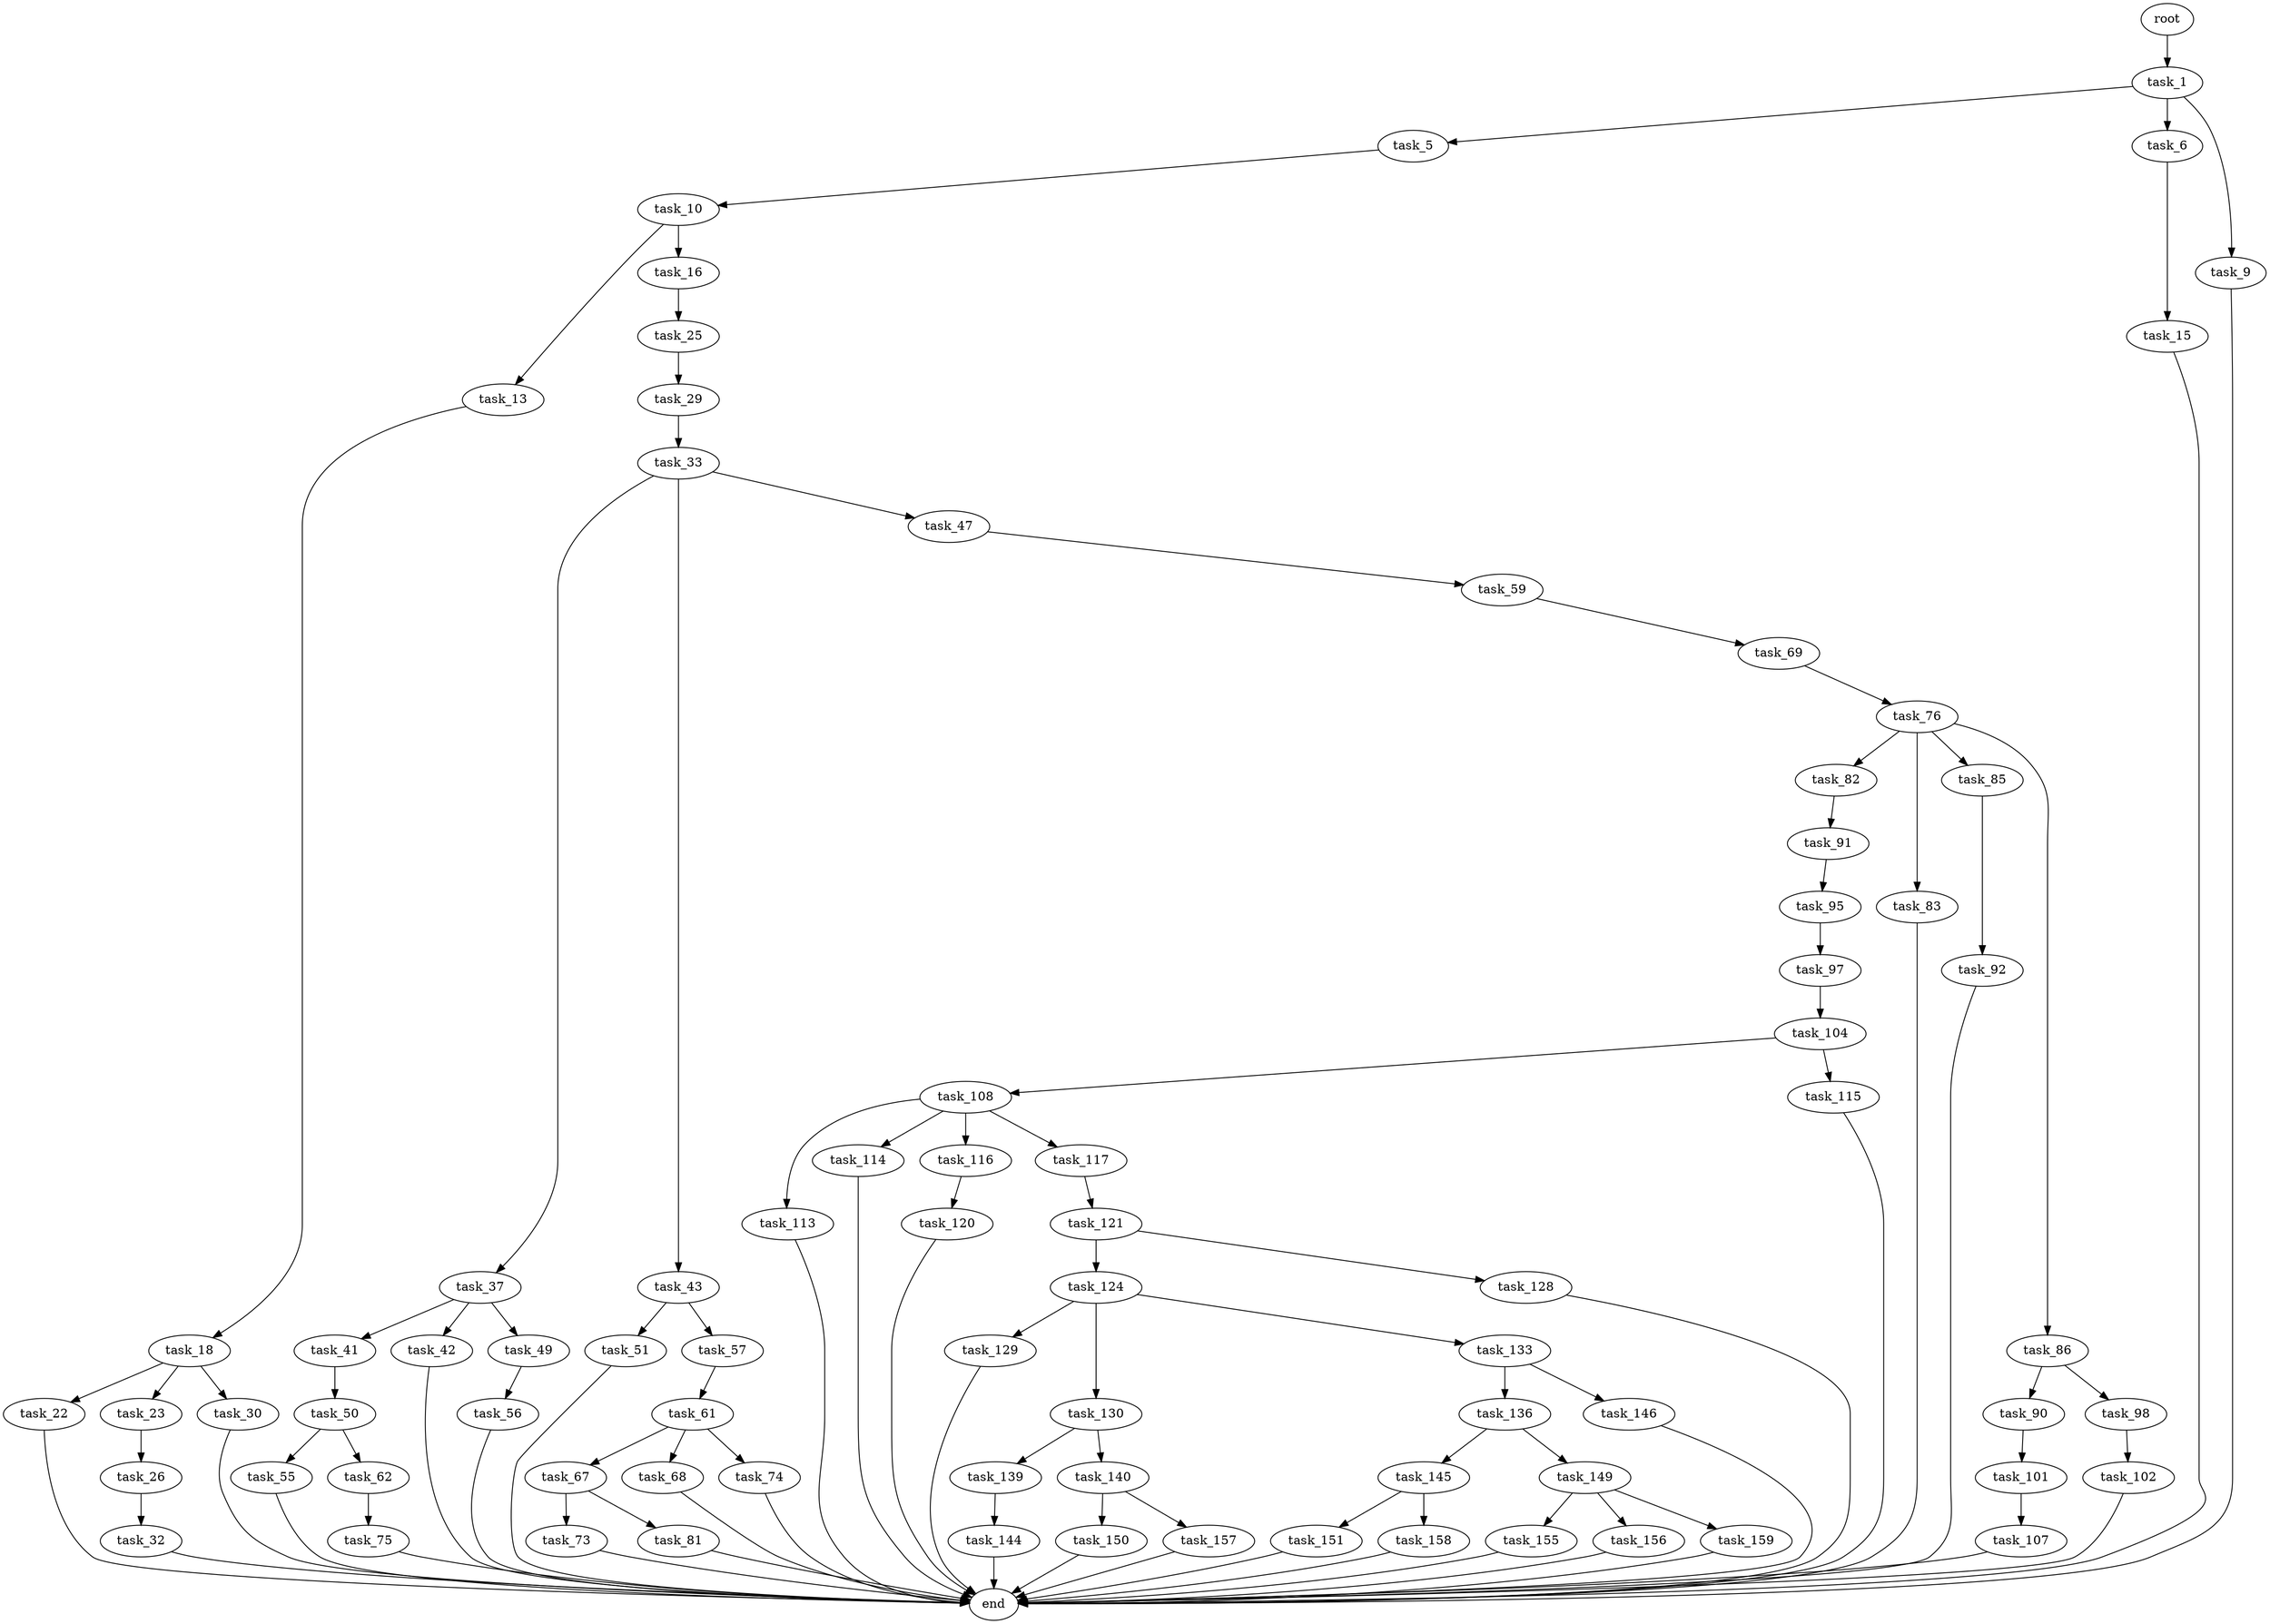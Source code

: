 digraph G {
  root [size="0.000000"];
  task_1 [size="134217728000.000000"];
  task_5 [size="17277593564.000000"];
  task_6 [size="782757789696.000000"];
  task_9 [size="134217728000.000000"];
  task_10 [size="1208169268.000000"];
  task_15 [size="452122614262.000000"];
  end [size="0.000000"];
  task_13 [size="231882585913.000000"];
  task_16 [size="156563101894.000000"];
  task_18 [size="1073741824000.000000"];
  task_25 [size="27243113712.000000"];
  task_22 [size="549755813888.000000"];
  task_23 [size="134217728000.000000"];
  task_30 [size="782757789696.000000"];
  task_26 [size="2069425494.000000"];
  task_29 [size="231928233984.000000"];
  task_32 [size="81564782561.000000"];
  task_33 [size="1073741824000.000000"];
  task_37 [size="68719476736.000000"];
  task_43 [size="231928233984.000000"];
  task_47 [size="28339450144.000000"];
  task_41 [size="134217728000.000000"];
  task_42 [size="490008848501.000000"];
  task_49 [size="549755813888.000000"];
  task_50 [size="231928233984.000000"];
  task_51 [size="337790795868.000000"];
  task_57 [size="142003383084.000000"];
  task_59 [size="43085588898.000000"];
  task_56 [size="34452496526.000000"];
  task_55 [size="368293445632.000000"];
  task_62 [size="368293445632.000000"];
  task_61 [size="19447427505.000000"];
  task_69 [size="1057158460.000000"];
  task_67 [size="153514052016.000000"];
  task_68 [size="1515270153.000000"];
  task_74 [size="1073741824000.000000"];
  task_75 [size="325555120085.000000"];
  task_73 [size="48243709856.000000"];
  task_81 [size="28860747375.000000"];
  task_76 [size="788274445684.000000"];
  task_82 [size="74497141469.000000"];
  task_83 [size="28991029248.000000"];
  task_85 [size="582808863549.000000"];
  task_86 [size="28991029248.000000"];
  task_91 [size="19974261982.000000"];
  task_92 [size="590392739644.000000"];
  task_90 [size="396115711784.000000"];
  task_98 [size="2424708133.000000"];
  task_101 [size="1073741824000.000000"];
  task_95 [size="2897975999.000000"];
  task_97 [size="9310288417.000000"];
  task_104 [size="68719476736.000000"];
  task_102 [size="45566544779.000000"];
  task_107 [size="372949610314.000000"];
  task_108 [size="4716920722.000000"];
  task_115 [size="20666028763.000000"];
  task_113 [size="428113434835.000000"];
  task_114 [size="368293445632.000000"];
  task_116 [size="1059375880189.000000"];
  task_117 [size="8589934592.000000"];
  task_120 [size="7555922184.000000"];
  task_121 [size="8589934592.000000"];
  task_124 [size="1073741824000.000000"];
  task_128 [size="549755813888.000000"];
  task_129 [size="57209101739.000000"];
  task_130 [size="28991029248.000000"];
  task_133 [size="6534541087.000000"];
  task_139 [size="18840203408.000000"];
  task_140 [size="782757789696.000000"];
  task_136 [size="20049184413.000000"];
  task_146 [size="134217728000.000000"];
  task_145 [size="16735456827.000000"];
  task_149 [size="782757789696.000000"];
  task_144 [size="15605007234.000000"];
  task_150 [size="98103643806.000000"];
  task_157 [size="648536733594.000000"];
  task_151 [size="549755813888.000000"];
  task_158 [size="549755813888.000000"];
  task_155 [size="92897136950.000000"];
  task_156 [size="8589934592.000000"];
  task_159 [size="32652963676.000000"];

  root -> task_1 [size="1.000000"];
  task_1 -> task_5 [size="209715200.000000"];
  task_1 -> task_6 [size="209715200.000000"];
  task_1 -> task_9 [size="209715200.000000"];
  task_5 -> task_10 [size="679477248.000000"];
  task_6 -> task_15 [size="679477248.000000"];
  task_9 -> end [size="1.000000"];
  task_10 -> task_13 [size="33554432.000000"];
  task_10 -> task_16 [size="33554432.000000"];
  task_15 -> end [size="1.000000"];
  task_13 -> task_18 [size="209715200.000000"];
  task_16 -> task_25 [size="209715200.000000"];
  task_18 -> task_22 [size="838860800.000000"];
  task_18 -> task_23 [size="838860800.000000"];
  task_18 -> task_30 [size="838860800.000000"];
  task_25 -> task_29 [size="134217728.000000"];
  task_22 -> end [size="1.000000"];
  task_23 -> task_26 [size="209715200.000000"];
  task_30 -> end [size="1.000000"];
  task_26 -> task_32 [size="33554432.000000"];
  task_29 -> task_33 [size="301989888.000000"];
  task_32 -> end [size="1.000000"];
  task_33 -> task_37 [size="838860800.000000"];
  task_33 -> task_43 [size="838860800.000000"];
  task_33 -> task_47 [size="838860800.000000"];
  task_37 -> task_41 [size="134217728.000000"];
  task_37 -> task_42 [size="134217728.000000"];
  task_37 -> task_49 [size="134217728.000000"];
  task_43 -> task_51 [size="301989888.000000"];
  task_43 -> task_57 [size="301989888.000000"];
  task_47 -> task_59 [size="33554432.000000"];
  task_41 -> task_50 [size="209715200.000000"];
  task_42 -> end [size="1.000000"];
  task_49 -> task_56 [size="536870912.000000"];
  task_50 -> task_55 [size="301989888.000000"];
  task_50 -> task_62 [size="301989888.000000"];
  task_51 -> end [size="1.000000"];
  task_57 -> task_61 [size="134217728.000000"];
  task_59 -> task_69 [size="33554432.000000"];
  task_56 -> end [size="1.000000"];
  task_55 -> end [size="1.000000"];
  task_62 -> task_75 [size="411041792.000000"];
  task_61 -> task_67 [size="33554432.000000"];
  task_61 -> task_68 [size="33554432.000000"];
  task_61 -> task_74 [size="33554432.000000"];
  task_69 -> task_76 [size="75497472.000000"];
  task_67 -> task_73 [size="134217728.000000"];
  task_67 -> task_81 [size="134217728.000000"];
  task_68 -> end [size="1.000000"];
  task_74 -> end [size="1.000000"];
  task_75 -> end [size="1.000000"];
  task_73 -> end [size="1.000000"];
  task_81 -> end [size="1.000000"];
  task_76 -> task_82 [size="679477248.000000"];
  task_76 -> task_83 [size="679477248.000000"];
  task_76 -> task_85 [size="679477248.000000"];
  task_76 -> task_86 [size="679477248.000000"];
  task_82 -> task_91 [size="209715200.000000"];
  task_83 -> end [size="1.000000"];
  task_85 -> task_92 [size="679477248.000000"];
  task_86 -> task_90 [size="75497472.000000"];
  task_86 -> task_98 [size="75497472.000000"];
  task_91 -> task_95 [size="411041792.000000"];
  task_92 -> end [size="1.000000"];
  task_90 -> task_101 [size="411041792.000000"];
  task_98 -> task_102 [size="134217728.000000"];
  task_101 -> task_107 [size="838860800.000000"];
  task_95 -> task_97 [size="209715200.000000"];
  task_97 -> task_104 [size="679477248.000000"];
  task_104 -> task_108 [size="134217728.000000"];
  task_104 -> task_115 [size="134217728.000000"];
  task_102 -> end [size="1.000000"];
  task_107 -> end [size="1.000000"];
  task_108 -> task_113 [size="209715200.000000"];
  task_108 -> task_114 [size="209715200.000000"];
  task_108 -> task_116 [size="209715200.000000"];
  task_108 -> task_117 [size="209715200.000000"];
  task_115 -> end [size="1.000000"];
  task_113 -> end [size="1.000000"];
  task_114 -> end [size="1.000000"];
  task_116 -> task_120 [size="838860800.000000"];
  task_117 -> task_121 [size="33554432.000000"];
  task_120 -> end [size="1.000000"];
  task_121 -> task_124 [size="33554432.000000"];
  task_121 -> task_128 [size="33554432.000000"];
  task_124 -> task_129 [size="838860800.000000"];
  task_124 -> task_130 [size="838860800.000000"];
  task_124 -> task_133 [size="838860800.000000"];
  task_128 -> end [size="1.000000"];
  task_129 -> end [size="1.000000"];
  task_130 -> task_139 [size="75497472.000000"];
  task_130 -> task_140 [size="75497472.000000"];
  task_133 -> task_136 [size="679477248.000000"];
  task_133 -> task_146 [size="679477248.000000"];
  task_139 -> task_144 [size="411041792.000000"];
  task_140 -> task_150 [size="679477248.000000"];
  task_140 -> task_157 [size="679477248.000000"];
  task_136 -> task_145 [size="679477248.000000"];
  task_136 -> task_149 [size="679477248.000000"];
  task_146 -> end [size="1.000000"];
  task_145 -> task_151 [size="411041792.000000"];
  task_145 -> task_158 [size="411041792.000000"];
  task_149 -> task_155 [size="679477248.000000"];
  task_149 -> task_156 [size="679477248.000000"];
  task_149 -> task_159 [size="679477248.000000"];
  task_144 -> end [size="1.000000"];
  task_150 -> end [size="1.000000"];
  task_157 -> end [size="1.000000"];
  task_151 -> end [size="1.000000"];
  task_158 -> end [size="1.000000"];
  task_155 -> end [size="1.000000"];
  task_156 -> end [size="1.000000"];
  task_159 -> end [size="1.000000"];
}
